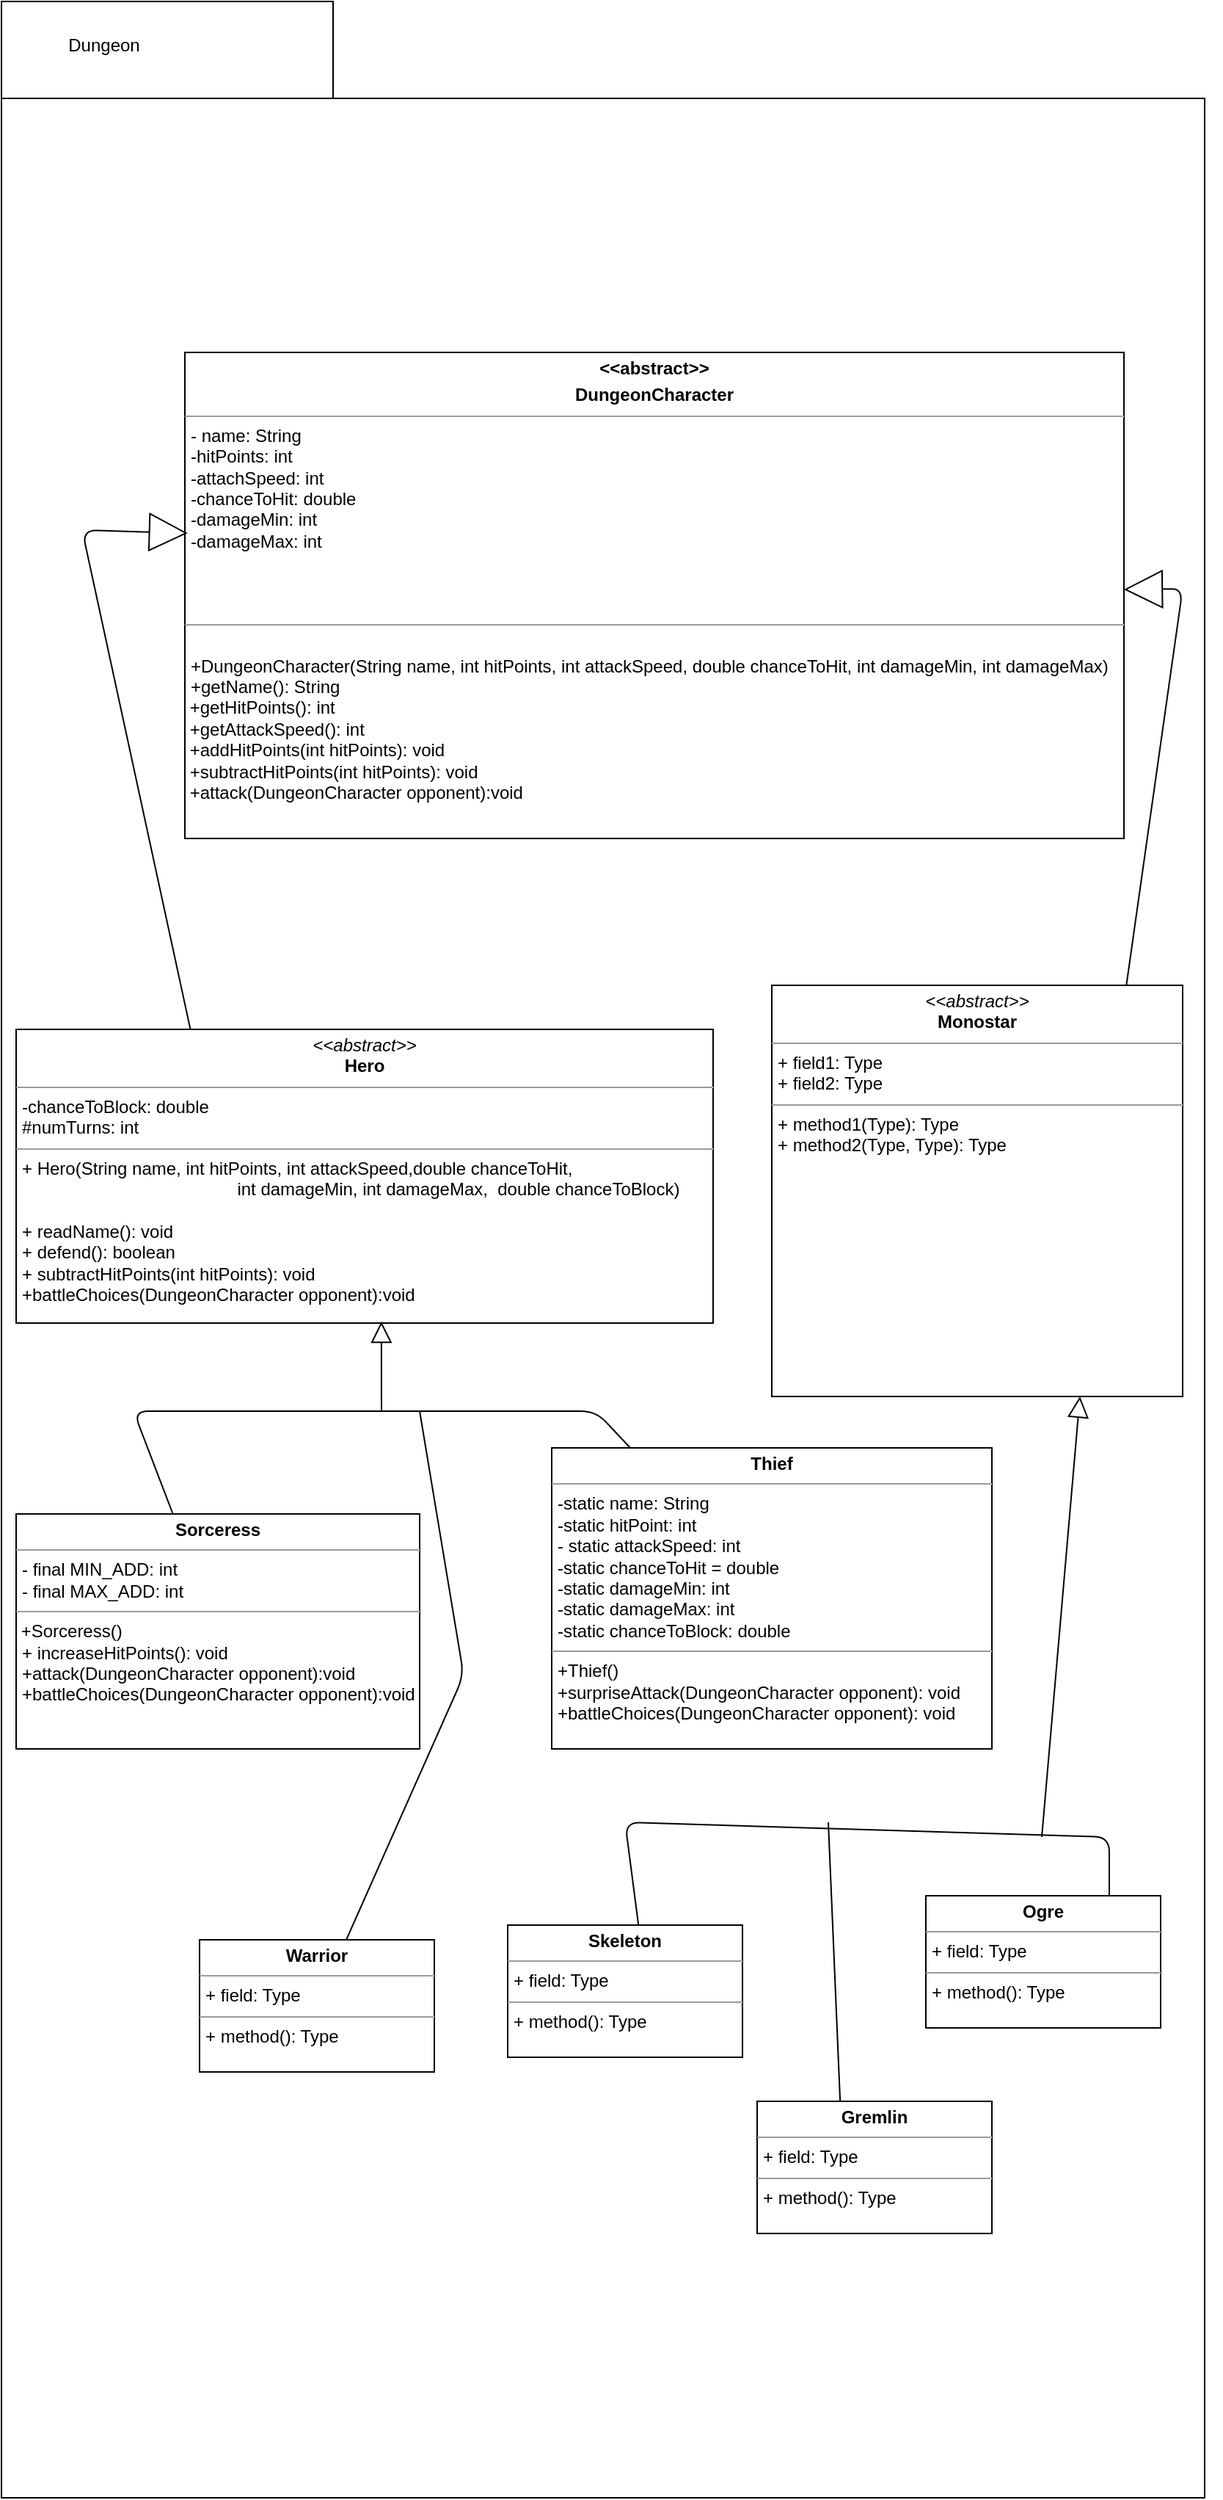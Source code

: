 <mxfile version="12.2.8" type="device" pages="1"><diagram id="krkeShx6AyGwvIoxpKtI" name="Page-1"><mxGraphModel dx="1408" dy="1880" grid="1" gridSize="10" guides="1" tooltips="1" connect="1" arrows="1" fold="1" page="1" pageScale="1" pageWidth="850" pageHeight="1100" math="0" shadow="0"><root><mxCell id="0"/><mxCell id="1" parent="0"/><object label="" id="1G31ORfLpR254vLyBdv7-1"><mxCell style="shape=folder;fontStyle=1;spacingTop=10;tabWidth=226;tabHeight=66;tabPosition=left;html=1;" parent="1" vertex="1"><mxGeometry x="15" y="-120" width="820" height="1700" as="geometry"/></mxCell></object><mxCell id="1G31ORfLpR254vLyBdv7-2" value="&lt;p style=&quot;margin: 0px ; margin-top: 4px ; text-align: center&quot;&gt;&lt;b&gt;&amp;lt;&amp;lt;abstract&amp;gt;&amp;gt;&lt;/b&gt;&lt;/p&gt;&lt;p style=&quot;margin: 0px ; margin-top: 4px ; text-align: center&quot;&gt;&lt;b&gt;DungeonCharacter&lt;/b&gt;&lt;br&gt;&lt;/p&gt;&lt;hr size=&quot;1&quot;&gt;&lt;p style=&quot;margin: 0px ; margin-left: 4px&quot;&gt;- name: String&lt;/p&gt;&lt;p style=&quot;margin: 0px ; margin-left: 4px&quot;&gt;-hitPoints: int&lt;/p&gt;&lt;p style=&quot;margin: 0px ; margin-left: 4px&quot;&gt;-attachSpeed: int&lt;/p&gt;&lt;p style=&quot;margin: 0px ; margin-left: 4px&quot;&gt;-chanceToHit: double&lt;/p&gt;&lt;p style=&quot;margin: 0px ; margin-left: 4px&quot;&gt;-damageMin: int&lt;/p&gt;&lt;p style=&quot;margin: 0px ; margin-left: 4px&quot;&gt;-damageMax: int&lt;/p&gt;&lt;p style=&quot;margin: 0px ; margin-left: 4px&quot;&gt;&lt;br&gt;&lt;/p&gt;&lt;p style=&quot;margin: 0px ; margin-left: 4px&quot;&gt;&lt;br&gt;&lt;/p&gt;&lt;p style=&quot;margin: 0px ; margin-left: 4px&quot;&gt;&lt;br&gt;&lt;/p&gt;&lt;hr size=&quot;1&quot;&gt;&lt;p style=&quot;margin: 0px ; margin-left: 4px&quot;&gt;&lt;br&gt;&lt;/p&gt;&lt;p style=&quot;margin: 0px ; margin-left: 4px&quot;&gt;+&lt;span&gt;DungeonCharacter(String name, int hitPoints, int attackSpeed,&amp;nbsp;&lt;/span&gt;&lt;span&gt;double chanceToHit, int damageMin, int damageMax)&lt;/span&gt;&lt;/p&gt;&lt;p style=&quot;margin: 0px ; margin-left: 4px&quot;&gt;&lt;span&gt;+getName(): String&amp;nbsp;&lt;/span&gt;&lt;/p&gt;&amp;nbsp;+getHitPoints(): int&lt;br&gt;&amp;nbsp;+getAttackSpeed(): int&lt;br&gt;&amp;nbsp;+addHitPoints(int hitPoints): void&lt;br&gt;&amp;nbsp;+subtractHitPoints(int hitPoints): void&lt;br&gt;&amp;nbsp;+attack(DungeonCharacter opponent):void&lt;br&gt;&amp;nbsp;&lt;br&gt;&amp;nbsp;" style="verticalAlign=top;align=left;overflow=fill;fontSize=12;fontFamily=Helvetica;html=1;" parent="1" vertex="1"><mxGeometry x="140" y="119" width="640" height="331" as="geometry"/></mxCell><mxCell id="1G31ORfLpR254vLyBdv7-4" value="Dungeon" style="text;html=1;strokeColor=none;fillColor=none;align=center;verticalAlign=middle;whiteSpace=wrap;rounded=0;" parent="1" vertex="1"><mxGeometry x="50" y="-100" width="70" height="20" as="geometry"/></mxCell><mxCell id="1G31ORfLpR254vLyBdv7-5" value="&lt;p style=&quot;margin: 0px ; margin-top: 4px ; text-align: center&quot;&gt;&lt;i&gt;&amp;lt;&amp;lt;abstract&amp;gt;&amp;gt;&lt;/i&gt;&lt;br&gt;&lt;b&gt;Hero&lt;/b&gt;&lt;/p&gt;&lt;hr size=&quot;1&quot;&gt;&lt;p style=&quot;margin: 0px ; margin-left: 4px&quot;&gt;-chanceToBlock: double&amp;nbsp;&lt;br&gt;#numTurns: int&lt;/p&gt;&lt;hr size=&quot;1&quot;&gt;&lt;p style=&quot;margin: 0px ; margin-left: 4px&quot;&gt;+&amp;nbsp;&lt;span&gt;Hero(String name, int hitPoints, int attackSpeed,&lt;/span&gt;&lt;span&gt;double chanceToHit,&amp;nbsp;&lt;/span&gt;&lt;/p&gt;&lt;p style=&quot;margin: 0px ; margin-left: 4px&quot;&gt;&lt;span&gt;&amp;nbsp; &amp;nbsp; &amp;nbsp; &amp;nbsp; &amp;nbsp; &amp;nbsp; &amp;nbsp; &amp;nbsp; &amp;nbsp; &amp;nbsp; &amp;nbsp; &amp;nbsp; &amp;nbsp; &amp;nbsp; &amp;nbsp; &amp;nbsp; &amp;nbsp; &amp;nbsp; &amp;nbsp; &amp;nbsp; &amp;nbsp; &amp;nbsp; int damageMin, int damageMax,&amp;nbsp;&lt;/span&gt;&lt;span&gt;&amp;nbsp;double chanceToBlock)&lt;/span&gt;&lt;/p&gt;&lt;p style=&quot;margin: 0px ; margin-left: 4px&quot;&gt;&lt;br&gt;&lt;/p&gt;&lt;p style=&quot;margin: 0px ; margin-left: 4px&quot;&gt;+ readName(): void&lt;/p&gt;&lt;p style=&quot;margin: 0px ; margin-left: 4px&quot;&gt;+&amp;nbsp;defend(): boolean&lt;/p&gt;&lt;p style=&quot;margin: 0px ; margin-left: 4px&quot;&gt;+&amp;nbsp;subtractHitPoints(int hitPoints): void&lt;/p&gt;&lt;p style=&quot;margin: 0px ; margin-left: 4px&quot;&gt;+battleChoices(DungeonCharacter opponent):void&lt;/p&gt;" style="verticalAlign=top;align=left;overflow=fill;fontSize=12;fontFamily=Helvetica;html=1;" parent="1" vertex="1"><mxGeometry x="25" y="580" width="475" height="200" as="geometry"/></mxCell><mxCell id="1G31ORfLpR254vLyBdv7-6" value="&lt;p style=&quot;margin: 0px ; margin-top: 4px ; text-align: center&quot;&gt;&lt;i&gt;&amp;lt;&amp;lt;abstract&amp;gt;&amp;gt;&lt;/i&gt;&lt;br&gt;&lt;b&gt;Monostar&lt;/b&gt;&lt;/p&gt;&lt;hr size=&quot;1&quot;&gt;&lt;p style=&quot;margin: 0px ; margin-left: 4px&quot;&gt;+ field1: Type&lt;br&gt;+ field2: Type&lt;/p&gt;&lt;hr size=&quot;1&quot;&gt;&lt;p style=&quot;margin: 0px ; margin-left: 4px&quot;&gt;+ method1(Type): Type&lt;br&gt;+ method2(Type, Type): Type&lt;/p&gt;" style="verticalAlign=top;align=left;overflow=fill;fontSize=12;fontFamily=Helvetica;html=1;" parent="1" vertex="1"><mxGeometry x="540" y="550" width="280" height="280" as="geometry"/></mxCell><mxCell id="xwhgmzgSmfGcuCfj58Y--1" value="" style="endArrow=block;endFill=0;endSize=24;html=1;exitX=0.25;exitY=0;exitDx=0;exitDy=0;entryX=0.003;entryY=0.372;entryDx=0;entryDy=0;entryPerimeter=0;" parent="1" source="1G31ORfLpR254vLyBdv7-5" target="1G31ORfLpR254vLyBdv7-2" edge="1"><mxGeometry width="160" relative="1" as="geometry"><mxPoint x="40" y="549" as="sourcePoint"/><mxPoint x="100" y="310" as="targetPoint"/><Array as="points"><mxPoint x="70" y="240"/></Array></mxGeometry></mxCell><mxCell id="xwhgmzgSmfGcuCfj58Y--2" value="" style="endArrow=block;endFill=0;endSize=24;html=1;exitX=0.863;exitY=0;exitDx=0;exitDy=0;exitPerimeter=0;" parent="1" source="1G31ORfLpR254vLyBdv7-6" target="1G31ORfLpR254vLyBdv7-2" edge="1"><mxGeometry width="160" relative="1" as="geometry"><mxPoint x="89.78" y="590.56" as="sourcePoint"/><mxPoint x="151.92" y="252.132" as="targetPoint"/><Array as="points"><mxPoint x="820" y="280"/></Array></mxGeometry></mxCell><mxCell id="xwhgmzgSmfGcuCfj58Y--4" value="&lt;p style=&quot;margin: 0px ; margin-top: 4px ; text-align: center&quot;&gt;&lt;b&gt;Sorceress&lt;/b&gt;&lt;br&gt;&lt;/p&gt;&lt;hr size=&quot;1&quot;&gt;&lt;p style=&quot;margin: 0px ; margin-left: 4px&quot;&gt;- final MIN_ADD: int&lt;/p&gt;&lt;p style=&quot;margin: 0px ; margin-left: 4px&quot;&gt;- final MAX_ADD: int&lt;br&gt;&lt;/p&gt;&lt;hr size=&quot;1&quot;&gt;&amp;nbsp;+Sorceress()&lt;br&gt;&lt;p style=&quot;margin: 0px ; margin-left: 4px&quot;&gt;+ increaseHitPoints(): void&lt;/p&gt;&lt;p style=&quot;margin: 0px ; margin-left: 4px&quot;&gt;+attack(DungeonCharacter opponent):void&lt;/p&gt;&lt;p style=&quot;margin: 0px ; margin-left: 4px&quot;&gt;+battleChoices(DungeonCharacter opponent):void&lt;/p&gt;" style="verticalAlign=top;align=left;overflow=fill;fontSize=12;fontFamily=Helvetica;html=1;" parent="1" vertex="1"><mxGeometry x="25" y="910" width="275" height="160" as="geometry"/></mxCell><mxCell id="xwhgmzgSmfGcuCfj58Y--5" value="&lt;p style=&quot;margin: 0px ; margin-top: 4px ; text-align: center&quot;&gt;&lt;b&gt;Warrior&lt;/b&gt;&lt;br&gt;&lt;/p&gt;&lt;hr size=&quot;1&quot;&gt;&lt;p style=&quot;margin: 0px ; margin-left: 4px&quot;&gt;+ field: Type&lt;/p&gt;&lt;hr size=&quot;1&quot;&gt;&lt;p style=&quot;margin: 0px ; margin-left: 4px&quot;&gt;+ method(): Type&lt;/p&gt;" style="verticalAlign=top;align=left;overflow=fill;fontSize=12;fontFamily=Helvetica;html=1;" parent="1" vertex="1"><mxGeometry x="150" y="1200" width="160" height="90" as="geometry"/></mxCell><mxCell id="xwhgmzgSmfGcuCfj58Y--6" value="&lt;p style=&quot;margin: 0px ; margin-top: 4px ; text-align: center&quot;&gt;&lt;b&gt;Thief&lt;/b&gt;&lt;br&gt;&lt;/p&gt;&lt;hr size=&quot;1&quot;&gt;&lt;p style=&quot;margin: 0px ; margin-left: 4px&quot;&gt;-static name: String&lt;/p&gt;&lt;p style=&quot;margin: 0px ; margin-left: 4px&quot;&gt;-static hitPoint: int&lt;/p&gt;&lt;p style=&quot;margin: 0px ; margin-left: 4px&quot;&gt;- static attackSpeed: int&lt;/p&gt;&lt;p style=&quot;margin: 0px ; margin-left: 4px&quot;&gt;-static chanceToHit = double&lt;/p&gt;&lt;p style=&quot;margin: 0px ; margin-left: 4px&quot;&gt;-static damageMin: int&lt;/p&gt;&lt;p style=&quot;margin: 0px ; margin-left: 4px&quot;&gt;-static damageMax: int&lt;/p&gt;&lt;p style=&quot;margin: 0px ; margin-left: 4px&quot;&gt;-static chanceToBlock: double&lt;/p&gt;&lt;hr size=&quot;1&quot;&gt;&lt;p style=&quot;margin: 0px ; margin-left: 4px&quot;&gt;+Thief()&lt;/p&gt;&lt;p style=&quot;margin: 0px ; margin-left: 4px&quot;&gt;+surpriseAttack(DungeonCharacter opponent): void&lt;/p&gt;&lt;p style=&quot;margin: 0px ; margin-left: 4px&quot;&gt;+battleChoices(DungeonCharacter opponent): void&lt;/p&gt;&lt;p style=&quot;margin: 0px ; margin-left: 4px&quot;&gt;&lt;br&gt;&lt;/p&gt;" style="verticalAlign=top;align=left;overflow=fill;fontSize=12;fontFamily=Helvetica;html=1;" parent="1" vertex="1"><mxGeometry x="390" y="865" width="300" height="205" as="geometry"/></mxCell><mxCell id="xwhgmzgSmfGcuCfj58Y--7" value="" style="endArrow=none;endSize=12;html=1;endFill=0;" parent="1" source="xwhgmzgSmfGcuCfj58Y--4" edge="1" target="xwhgmzgSmfGcuCfj58Y--6"><mxGeometry width="160" relative="1" as="geometry"><mxPoint x="100" y="840" as="sourcePoint"/><mxPoint x="420" y="860" as="targetPoint"/><Array as="points"><mxPoint x="105" y="840"/><mxPoint x="420" y="840"/></Array></mxGeometry></mxCell><mxCell id="xwhgmzgSmfGcuCfj58Y--8" value="" style="endArrow=none;endSize=12;html=1;endFill=0;" parent="1" source="xwhgmzgSmfGcuCfj58Y--5" edge="1"><mxGeometry width="160" relative="1" as="geometry"><mxPoint x="360" y="1050" as="sourcePoint"/><mxPoint x="300" y="840" as="targetPoint"/><Array as="points"><mxPoint x="330" y="1020"/></Array></mxGeometry></mxCell><mxCell id="xwhgmzgSmfGcuCfj58Y--9" value="" style="endArrow=block;endSize=12;html=1;endFill=0;entryX=0.524;entryY=0.995;entryDx=0;entryDy=0;entryPerimeter=0;" parent="1" target="1G31ORfLpR254vLyBdv7-5" edge="1"><mxGeometry width="160" relative="1" as="geometry"><mxPoint x="274" y="840" as="sourcePoint"/><mxPoint x="277" y="830" as="targetPoint"/></mxGeometry></mxCell><mxCell id="xwhgmzgSmfGcuCfj58Y--10" value="" style="endArrow=block;endSize=12;html=1;endFill=0;entryX=0.75;entryY=1;entryDx=0;entryDy=0;" parent="1" edge="1" target="1G31ORfLpR254vLyBdv7-6"><mxGeometry width="160" relative="1" as="geometry"><mxPoint x="724" y="1130" as="sourcePoint"/><mxPoint x="715.09" y="690" as="targetPoint"/></mxGeometry></mxCell><mxCell id="xwhgmzgSmfGcuCfj58Y--11" value="" style="endArrow=none;endSize=12;html=1;endFill=0;" parent="1" edge="1"><mxGeometry width="160" relative="1" as="geometry"><mxPoint x="449.13" y="1190" as="sourcePoint"/><mxPoint x="770" y="1170" as="targetPoint"/><Array as="points"><mxPoint x="440" y="1120"/><mxPoint x="770" y="1130"/></Array></mxGeometry></mxCell><mxCell id="xwhgmzgSmfGcuCfj58Y--12" value="&lt;p style=&quot;margin: 0px ; margin-top: 4px ; text-align: center&quot;&gt;&lt;b&gt;Skeleton&lt;/b&gt;&lt;br&gt;&lt;/p&gt;&lt;hr size=&quot;1&quot;&gt;&lt;p style=&quot;margin: 0px ; margin-left: 4px&quot;&gt;+ field: Type&lt;/p&gt;&lt;hr size=&quot;1&quot;&gt;&lt;p style=&quot;margin: 0px ; margin-left: 4px&quot;&gt;+ method(): Type&lt;/p&gt;" style="verticalAlign=top;align=left;overflow=fill;fontSize=12;fontFamily=Helvetica;html=1;" parent="1" vertex="1"><mxGeometry x="360" y="1190" width="160" height="90" as="geometry"/></mxCell><mxCell id="xwhgmzgSmfGcuCfj58Y--13" value="&lt;p style=&quot;margin: 0px ; margin-top: 4px ; text-align: center&quot;&gt;&lt;b&gt;Ogre&lt;/b&gt;&lt;br&gt;&lt;/p&gt;&lt;hr size=&quot;1&quot;&gt;&lt;p style=&quot;margin: 0px ; margin-left: 4px&quot;&gt;+ field: Type&lt;/p&gt;&lt;hr size=&quot;1&quot;&gt;&lt;p style=&quot;margin: 0px ; margin-left: 4px&quot;&gt;+ method(): Type&lt;/p&gt;" style="verticalAlign=top;align=left;overflow=fill;fontSize=12;fontFamily=Helvetica;html=1;" parent="1" vertex="1"><mxGeometry x="645" y="1170" width="160" height="90" as="geometry"/></mxCell><mxCell id="xwhgmzgSmfGcuCfj58Y--14" value="" style="endArrow=none;endSize=12;html=1;endFill=0;" parent="1" edge="1"><mxGeometry width="160" relative="1" as="geometry"><mxPoint x="586.585" y="1310" as="sourcePoint"/><mxPoint x="578.5" y="1120" as="targetPoint"/></mxGeometry></mxCell><mxCell id="xwhgmzgSmfGcuCfj58Y--16" value="&lt;p style=&quot;margin: 0px ; margin-top: 4px ; text-align: center&quot;&gt;&lt;b&gt;Gremlin&lt;/b&gt;&lt;br&gt;&lt;/p&gt;&lt;hr size=&quot;1&quot;&gt;&lt;p style=&quot;margin: 0px ; margin-left: 4px&quot;&gt;+ field: Type&lt;/p&gt;&lt;hr size=&quot;1&quot;&gt;&lt;p style=&quot;margin: 0px ; margin-left: 4px&quot;&gt;+ method(): Type&lt;/p&gt;" style="verticalAlign=top;align=left;overflow=fill;fontSize=12;fontFamily=Helvetica;html=1;" parent="1" vertex="1"><mxGeometry x="530" y="1310" width="160" height="90" as="geometry"/></mxCell></root></mxGraphModel></diagram></mxfile>